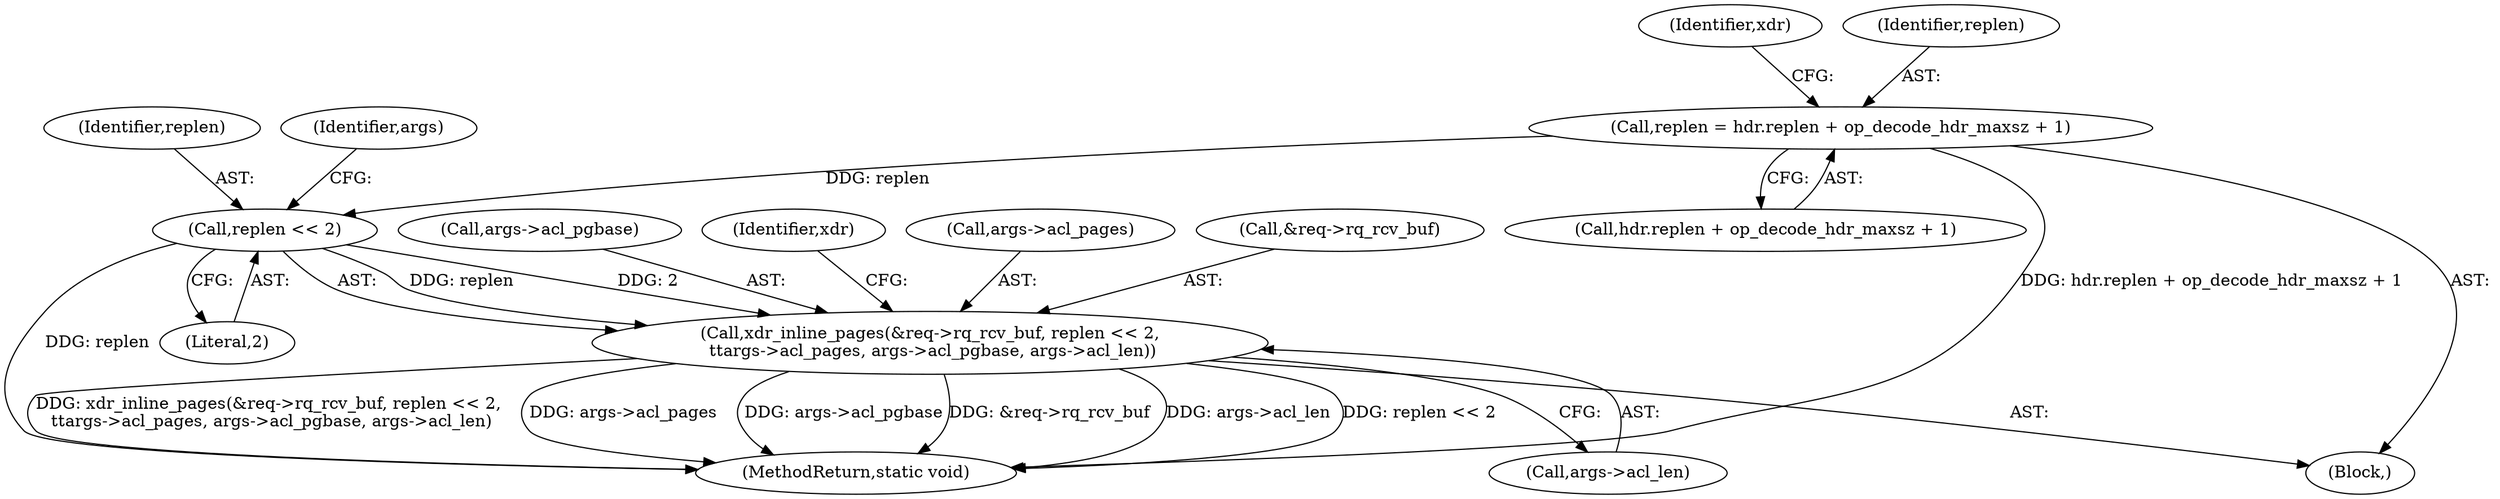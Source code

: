 digraph "0_linux_bf118a342f10dafe44b14451a1392c3254629a1f_4@pointer" {
"1000142" [label="(Call,xdr_inline_pages(&req->rq_rcv_buf, replen << 2,\n \t\targs->acl_pages, args->acl_pgbase, args->acl_len))"];
"1000147" [label="(Call,replen << 2)"];
"1000127" [label="(Call,replen = hdr.replen + op_decode_hdr_maxsz + 1)"];
"1000150" [label="(Call,args->acl_pages)"];
"1000137" [label="(Identifier,xdr)"];
"1000143" [label="(Call,&req->rq_rcv_buf)"];
"1000127" [label="(Call,replen = hdr.replen + op_decode_hdr_maxsz + 1)"];
"1000129" [label="(Call,hdr.replen + op_decode_hdr_maxsz + 1)"];
"1000149" [label="(Literal,2)"];
"1000169" [label="(MethodReturn,static void)"];
"1000151" [label="(Identifier,args)"];
"1000147" [label="(Call,replen << 2)"];
"1000142" [label="(Call,xdr_inline_pages(&req->rq_rcv_buf, replen << 2,\n \t\targs->acl_pages, args->acl_pgbase, args->acl_len))"];
"1000104" [label="(Block,)"];
"1000153" [label="(Call,args->acl_pgbase)"];
"1000160" [label="(Identifier,xdr)"];
"1000148" [label="(Identifier,replen)"];
"1000156" [label="(Call,args->acl_len)"];
"1000128" [label="(Identifier,replen)"];
"1000142" -> "1000104"  [label="AST: "];
"1000142" -> "1000156"  [label="CFG: "];
"1000143" -> "1000142"  [label="AST: "];
"1000147" -> "1000142"  [label="AST: "];
"1000150" -> "1000142"  [label="AST: "];
"1000153" -> "1000142"  [label="AST: "];
"1000156" -> "1000142"  [label="AST: "];
"1000160" -> "1000142"  [label="CFG: "];
"1000142" -> "1000169"  [label="DDG: xdr_inline_pages(&req->rq_rcv_buf, replen << 2,\n \t\targs->acl_pages, args->acl_pgbase, args->acl_len)"];
"1000142" -> "1000169"  [label="DDG: args->acl_pages"];
"1000142" -> "1000169"  [label="DDG: args->acl_pgbase"];
"1000142" -> "1000169"  [label="DDG: &req->rq_rcv_buf"];
"1000142" -> "1000169"  [label="DDG: args->acl_len"];
"1000142" -> "1000169"  [label="DDG: replen << 2"];
"1000147" -> "1000142"  [label="DDG: replen"];
"1000147" -> "1000142"  [label="DDG: 2"];
"1000147" -> "1000149"  [label="CFG: "];
"1000148" -> "1000147"  [label="AST: "];
"1000149" -> "1000147"  [label="AST: "];
"1000151" -> "1000147"  [label="CFG: "];
"1000147" -> "1000169"  [label="DDG: replen"];
"1000127" -> "1000147"  [label="DDG: replen"];
"1000127" -> "1000104"  [label="AST: "];
"1000127" -> "1000129"  [label="CFG: "];
"1000128" -> "1000127"  [label="AST: "];
"1000129" -> "1000127"  [label="AST: "];
"1000137" -> "1000127"  [label="CFG: "];
"1000127" -> "1000169"  [label="DDG: hdr.replen + op_decode_hdr_maxsz + 1"];
}
